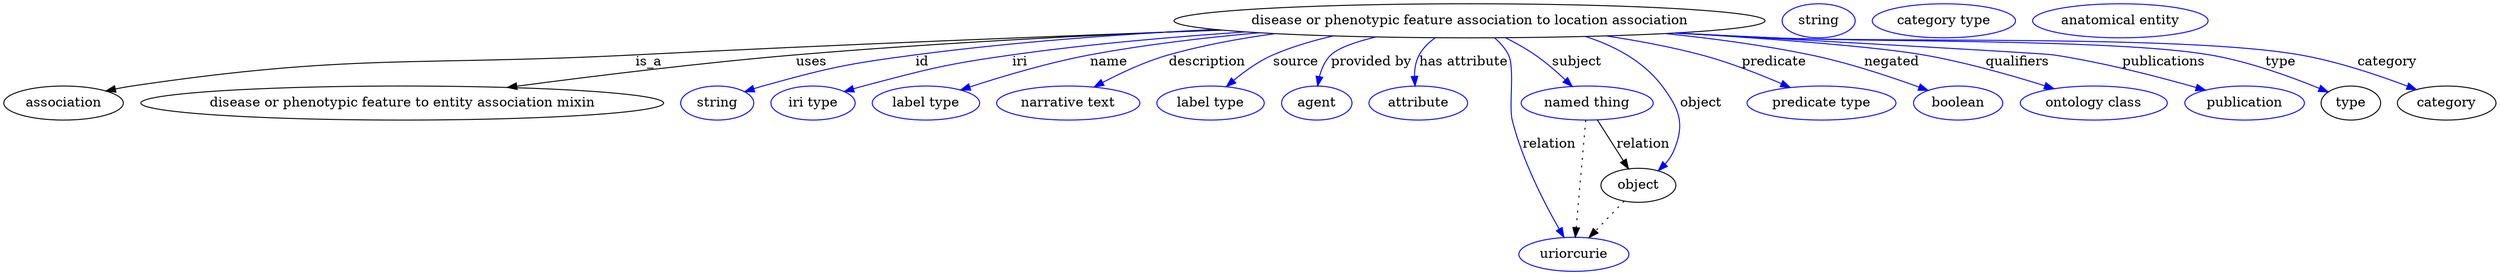 digraph {
	graph [bb="0,0,2625,283"];
	node [label="\N"];
	"disease or phenotypic feature association to location association"	 [height=0.5,
		label="disease or phenotypic feature association to location association",
		pos="1545,265",
		width=8.6478];
	association	 [height=0.5,
		pos="63.044,178",
		width=1.7512];
	"disease or phenotypic feature association to location association" -> association	 [label=is_a,
		lp="678.04,221.5",
		pos="e,108.11,190.6 1279,255.61 1104.1,249.08 870.43,239.65 664.04,229 428.79,216.86 367.84,232.05 135.04,196 129.55,195.15 123.87,194.07 \
118.21,192.88"];
	"disease or phenotypic feature to entity association mixin"	 [height=0.5,
		pos="420.04,178",
		width=7.6549];
	"disease or phenotypic feature association to location association" -> "disease or phenotypic feature to entity association mixin"	 [label=uses,
		lp="847.54,221.5",
		pos="e,534.08,194.42 1274.8,256.03 1141.1,250.41 977.41,241.75 831.04,229 734.53,220.59 625.76,206.91 544.37,195.83"];
	id	 [color=blue,
		height=0.5,
		label=string,
		pos="752.04,178",
		width=1.0652];
	"disease or phenotypic feature association to location association" -> id	 [color=blue,
		label=id,
		lp="965.04,221.5",
		pos="e,781.25,189.76 1271,256.41 1172.1,251.15 1059.7,242.67 958.04,229 886.95,219.45 868.94,215.99 800.04,196 797.06,195.14 794,194.17 \
790.94,193.15",
		style=solid];
	iri	 [color=blue,
		height=0.5,
		label="iri type",
		pos="853.04,178",
		width=1.2277];
	"disease or phenotypic feature association to location association" -> iri	 [color=blue,
		label=iri,
		lp="1070,221.5",
		pos="e,886.22,189.94 1305.1,253.49 1227.3,248.06 1140.8,240.22 1062,229 991.88,219.01 974.38,214.76 906.04,196 902.71,195.08 899.28,194.08 \
895.84,193.02",
		style=solid];
	name	 [color=blue,
		height=0.5,
		label="label type",
		pos="972.04,178",
		width=1.5707];
	"disease or phenotypic feature association to location association" -> name	 [color=blue,
		label=name,
		lp="1164,221.5",
		pos="e,1009.8,191.55 1318.9,252.61 1261.5,247.3 1200.3,239.75 1144,229 1101.2,220.8 1053.7,206.29 1019.5,194.84",
		style=solid];
	description	 [color=blue,
		height=0.5,
		label="narrative text",
		pos="1122,178",
		width=2.0943];
	"disease or phenotypic feature association to location association" -> description	 [color=blue,
		label=description,
		lp="1267,221.5",
		pos="e,1149.7,194.82 1366.8,250.2 1309.2,244.27 1253.3,236.95 1226,229 1202.5,222.14 1177.9,210.27 1158.5,199.71",
		style=solid];
	source	 [color=blue,
		height=0.5,
		label="label type",
		pos="1272,178",
		width=1.5707];
	"disease or phenotypic feature association to location association" -> source	 [color=blue,
		label=source,
		lp="1361.5,221.5",
		pos="e,1289.2,195.39 1420,248.49 1385.4,242.78 1352.9,236.03 1337,229 1322.5,222.53 1308.3,212.08 1297,202.31",
		style=solid];
	"provided by"	 [color=blue,
		height=0.5,
		label=agent,
		pos="1384,178",
		width=1.0291];
	"disease or phenotypic feature association to location association" -> "provided by"	 [color=blue,
		label="provided by",
		lp="1441.5,221.5",
		pos="e,1385,196.38 1444.7,247.87 1424.3,242.67 1406.7,236.35 1399,229 1392.8,223.01 1389.1,214.56 1386.9,206.26",
		style=solid];
	"has attribute"	 [color=blue,
		height=0.5,
		label=attribute,
		pos="1491,178",
		width=1.4443];
	"disease or phenotypic feature association to location association" -> "has attribute"	 [color=blue,
		label="has attribute",
		lp="1539,221.5",
		pos="e,1487.5,196.03 1508.4,247.06 1501.9,242.13 1495.9,236.14 1492,229 1488.3,222.15 1487.1,213.98 1487,206.21",
		style=solid];
	subject	 [color=blue,
		height=0.5,
		label="named thing",
		pos="1669,178",
		width=1.9318];
	"disease or phenotypic feature association to location association" -> subject	 [color=blue,
		label=subject,
		lp="1658.5,221.5",
		pos="e,1652.2,195.81 1583.7,247.13 1593.9,241.81 1604.7,235.62 1614,229 1624.9,221.38 1635.7,211.78 1644.9,202.97",
		style=solid];
	predicate	 [color=blue,
		height=0.5,
		label="predicate type",
		pos="1917,178",
		width=2.1845];
	"disease or phenotypic feature association to location association" -> predicate	 [color=blue,
		label=predicate,
		lp="1867.5,221.5",
		pos="e,1882.7,194.2 1691.3,249.07 1723.8,243.98 1757.8,237.4 1789,229 1817.9,221.24 1849.1,208.91 1873.4,198.31",
		style=solid];
	relation	 [color=blue,
		height=0.5,
		label=uriorcurie,
		pos="1655,18",
		width=1.6068];
	"disease or phenotypic feature association to location association" -> relation	 [color=blue,
		label=relation,
		lp="1629,134.5",
		pos="e,1644.1,36.025 1571.8,247.01 1577.5,241.88 1582.7,235.81 1586,229 1592.8,215.2 1586.4,174.91 1590,160 1600.5,117.67 1623.5,72.485 \
1639.1,44.737",
		style=solid];
	negated	 [color=blue,
		height=0.5,
		label=boolean,
		pos="2060,178",
		width=1.2999];
	"disease or phenotypic feature association to location association" -> negated	 [color=blue,
		label=negated,
		lp="1991,221.5",
		pos="e,2027.6,191.08 1756.7,251.76 1806,246.51 1858.1,239.19 1906,229 1944.8,220.75 1987.5,206.15 2018.1,194.68",
		style=solid];
	qualifiers	 [color=blue,
		height=0.5,
		label="ontology class",
		pos="2202,178",
		width=2.1484];
	"disease or phenotypic feature association to location association" -> qualifiers	 [color=blue,
		label=qualifiers,
		lp="2123,221.5",
		pos="e,2159.1,192.98 1769.4,252.51 1869.4,246.04 1975.5,237.69 2024,229 2067,221.32 2114.4,207.44 2149.5,196.1",
		style=solid];
	publications	 [color=blue,
		height=0.5,
		label=publication,
		pos="2360,178",
		width=1.7512];
	"disease or phenotypic feature association to location association" -> publications	 [color=blue,
		label=publications,
		lp="2277,221.5",
		pos="e,2317.5,191.46 1768.5,252.44 1940.6,242.68 2151.1,230.55 2161,229 2211.6,221.13 2267.9,206.08 2307.7,194.36",
		style=solid];
	type	 [height=0.5,
		pos="2472,178",
		width=0.86659];
	"disease or phenotypic feature association to location association" -> type	 [color=blue,
		label=type,
		lp="2401,221.5",
		pos="e,2447.7,189.53 1764.3,252.21 1798.4,250.37 1833.1,248.57 1866,247 1968,242.14 2224.4,246.19 2325,229 2374.1,220.62 2385.5,213.58 \
2432,196 2434.1,195.21 2436.3,194.37 2438.4,193.5",
		style=solid];
	category	 [height=0.5,
		pos="2573,178",
		width=1.4443];
	"disease or phenotypic feature association to location association" -> category	 [color=blue,
		label=category,
		lp="2509,221.5",
		pos="e,2540.3,192.1 1762.6,252.11 1797.2,250.26 1832.6,248.48 1866,247 1989.3,241.55 2299.6,250.86 2421,229 2459.2,222.13 2500.9,207.61 \
2530.9,195.82",
		style=solid];
	object	 [height=0.5,
		pos="1723,91",
		width=1.1013];
	"disease or phenotypic feature association to location association" -> object	 [color=blue,
		label=object,
		lp="1789.5,178",
		pos="e,1744.4,106.32 1630.4,247.64 1650,242.56 1670.5,236.36 1689,229 1717,217.93 1730.1,220.1 1748,196 1766.6,171.03 1772.2,155.68 1760,\
127 1758,122.17 1755,117.67 1751.5,113.6",
		style=solid];
	subject -> relation	 [pos="e,1656.6,36.223 1667.5,159.96 1665,132.35 1660.4,79.375 1657.5,46.525",
		style=dotted];
	subject -> object	 [label=relation,
		lp="1728,134.5",
		pos="e,1712.2,108.41 1680.2,159.97 1687.9,147.56 1698.3,130.88 1706.9,117.03"];
	association_type	 [color=blue,
		height=0.5,
		label=string,
		pos="1913,265",
		width=1.0652];
	association_category	 [color=blue,
		height=0.5,
		label="category type",
		pos="2045,265",
		width=2.0943];
	object -> relation	 [pos="e,1671.2,35.346 1707.3,74.069 1698.6,64.805 1687.8,53.154 1678.2,42.876",
		style=dotted];
	"disease or phenotypic feature association to location association_object"	 [color=blue,
		height=0.5,
		label="anatomical entity",
		pos="2231,265",
		width=2.5637];
}
